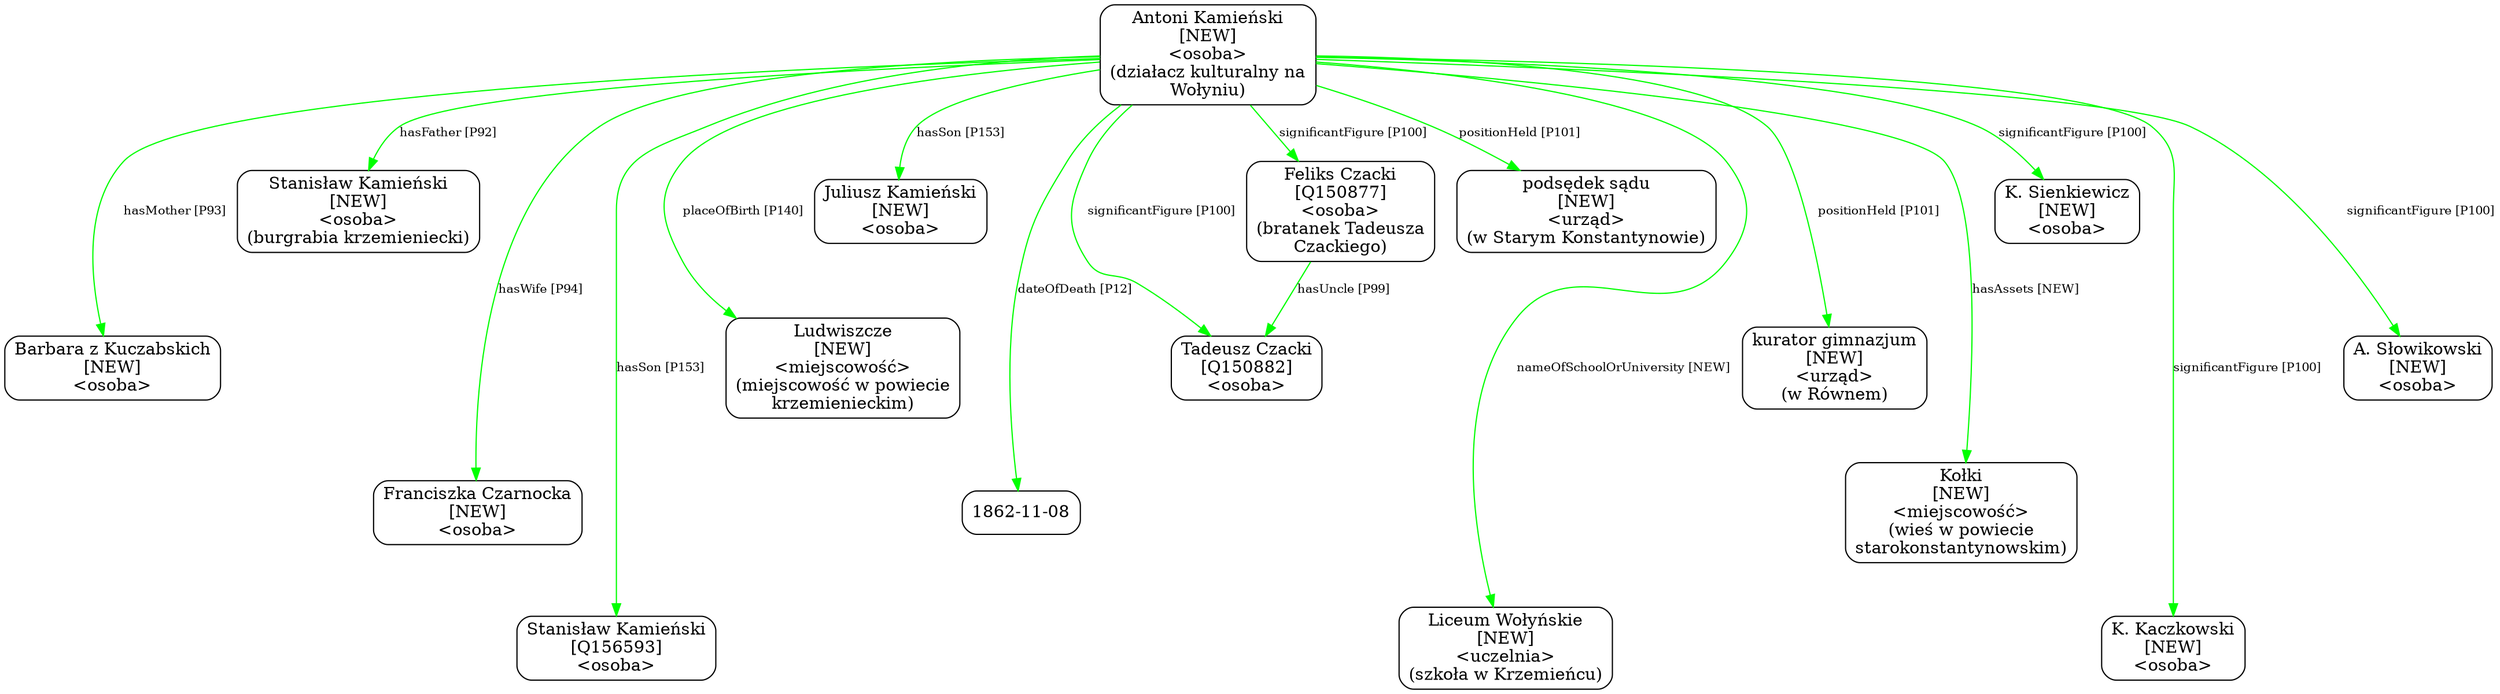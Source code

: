 digraph {
	node [shape=box,
		style=rounded
	];
	edge [fontsize=10];
	"Antoni Kamieński
[NEW]
<osoba>
(działacz kulturalny na
Wołyniu)"	[color=black,
		label="Antoni Kamieński
[NEW]
<osoba>
(działacz kulturalny na
Wołyniu)"];
	"Feliks Czacki
[Q150877]
<osoba>
(bratanek Tadeusza
Czackiego)"	[color=black,
		label="Feliks Czacki
[Q150877]
<osoba>
(bratanek Tadeusza
Czackiego)"];
	"Antoni Kamieński
[NEW]
<osoba>
(działacz kulturalny na
Wołyniu)" -> "Feliks Czacki
[Q150877]
<osoba>
(bratanek Tadeusza
Czackiego)"	[color=green,
		label="significantFigure [P100]"];
	"Antoni Kamieński
[NEW]
<osoba>
(działacz kulturalny na
Wołyniu)" -> "Stanisław Kamieński
[NEW]
<osoba>
(burgrabia krzemieniecki)"	[color=green,
		label="hasFather [P92]",
		minlen=1];
	"Antoni Kamieński
[NEW]
<osoba>
(działacz kulturalny na
Wołyniu)" -> "Barbara z Kuczabskich
[NEW]
<osoba>"	[color=green,
		label="hasMother [P93]",
		minlen=2];
	"Antoni Kamieński
[NEW]
<osoba>
(działacz kulturalny na
Wołyniu)" -> "Franciszka Czarnocka
[NEW]
<osoba>"	[color=green,
		label="hasWife [P94]",
		minlen=3];
	"Antoni Kamieński
[NEW]
<osoba>
(działacz kulturalny na
Wołyniu)" -> "Stanisław Kamieński
[Q156593]
<osoba>"	[color=green,
		label="hasSon [P153]",
		minlen=4];
	"Antoni Kamieński
[NEW]
<osoba>
(działacz kulturalny na
Wołyniu)" -> "Juliusz Kamieński
[NEW]
<osoba>"	[color=green,
		label="hasSon [P153]",
		minlen=1];
	"Antoni Kamieński
[NEW]
<osoba>
(działacz kulturalny na
Wołyniu)" -> "Ludwiszcze
[NEW]
<miejscowość>
(miejscowość w powiecie
krzemienieckim)"	[color=green,
		label="placeOfBirth [P140]",
		minlen=2];
	"Antoni Kamieński
[NEW]
<osoba>
(działacz kulturalny na
Wołyniu)" -> "1862-11-08"	[color=green,
		label="dateOfDeath [P12]",
		minlen=3];
	"Antoni Kamieński
[NEW]
<osoba>
(działacz kulturalny na
Wołyniu)" -> "Liceum Wołyńskie
[NEW]
<uczelnia>
(szkoła w Krzemieńcu)"	[color=green,
		label="nameOfSchoolOrUniversity [NEW]",
		minlen=4];
	"Antoni Kamieński
[NEW]
<osoba>
(działacz kulturalny na
Wołyniu)" -> "podsędek sądu
[NEW]
<urząd>
(w Starym Konstantynowie)"	[color=green,
		label="positionHeld [P101]",
		minlen=1];
	"Antoni Kamieński
[NEW]
<osoba>
(działacz kulturalny na
Wołyniu)" -> "kurator gimnazjum
[NEW]
<urząd>
(w Równem)"	[color=green,
		label="positionHeld [P101]",
		minlen=2];
	"Antoni Kamieński
[NEW]
<osoba>
(działacz kulturalny na
Wołyniu)" -> "Kołki
[NEW]
<miejscowość>
(wieś w powiecie
starokonstantynowskim)"	[color=green,
		label="hasAssets [NEW]",
		minlen=3];
	"Antoni Kamieński
[NEW]
<osoba>
(działacz kulturalny na
Wołyniu)" -> "K. Kaczkowski
[NEW]
<osoba>"	[color=green,
		label="significantFigure [P100]",
		minlen=4];
	"Antoni Kamieński
[NEW]
<osoba>
(działacz kulturalny na
Wołyniu)" -> "K. Sienkiewicz
[NEW]
<osoba>"	[color=green,
		label="significantFigure [P100]",
		minlen=1];
	"Antoni Kamieński
[NEW]
<osoba>
(działacz kulturalny na
Wołyniu)" -> "A. Słowikowski
[NEW]
<osoba>"	[color=green,
		label="significantFigure [P100]",
		minlen=2];
	"Antoni Kamieński
[NEW]
<osoba>
(działacz kulturalny na
Wołyniu)" -> "Tadeusz Czacki
[Q150882]
<osoba>"	[color=green,
		label="significantFigure [P100]"];
	"Feliks Czacki
[Q150877]
<osoba>
(bratanek Tadeusza
Czackiego)" -> "Tadeusz Czacki
[Q150882]
<osoba>"	[color=green,
		label="hasUncle [P99]"];
}
